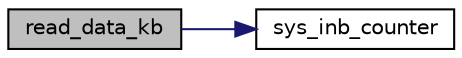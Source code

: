 digraph "read_data_kb"
{
 // LATEX_PDF_SIZE
  edge [fontname="Helvetica",fontsize="10",labelfontname="Helvetica",labelfontsize="10"];
  node [fontname="Helvetica",fontsize="10",shape=record];
  rankdir="LR";
  Node1 [label="read_data_kb",height=0.2,width=0.4,color="black", fillcolor="grey75", style="filled", fontcolor="black",tooltip="le a data do output buffer."];
  Node1 -> Node2 [color="midnightblue",fontsize="10",style="solid",fontname="Helvetica"];
  Node2 [label="sys_inb_counter",height=0.2,width=0.4,color="black", fillcolor="white", style="filled",URL="$_keyboard_8c.html#ab90540d6426b6c9c6d58c439cc5cc2d7",tooltip=" "];
}
